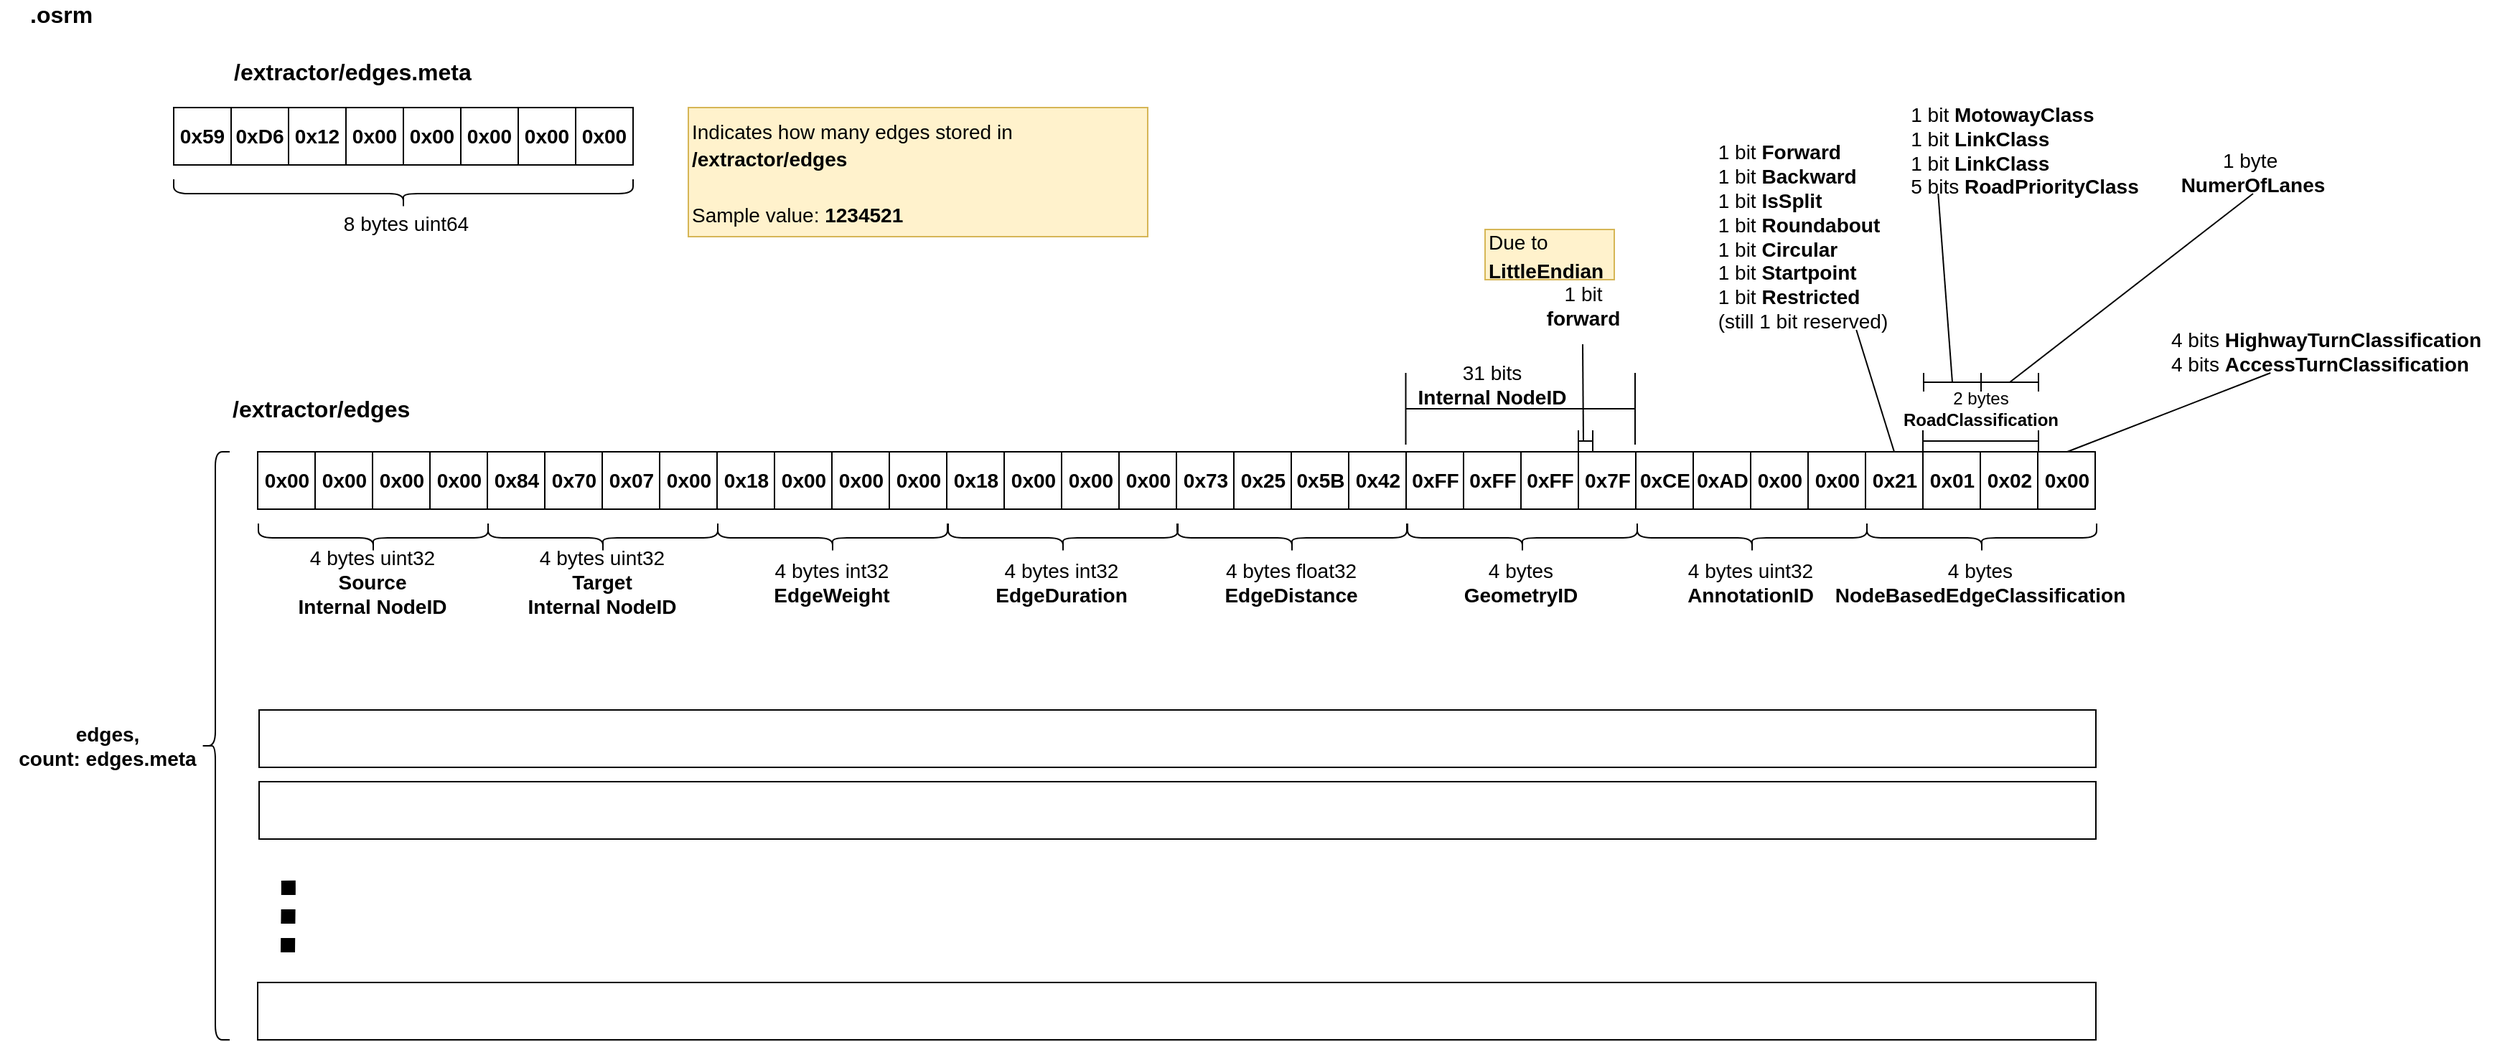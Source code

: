 <mxfile version="12.4.2" type="github" pages="1">
  <diagram id="peSgpNI3BcgGdvSU9K40" name="Page-1">
    <mxGraphModel dx="2066" dy="1163" grid="1" gridSize="10" guides="1" tooltips="1" connect="1" arrows="1" fold="1" page="1" pageScale="1" pageWidth="1169" pageHeight="827" math="0" shadow="0">
      <root>
        <mxCell id="0"/>
        <mxCell id="1" parent="0"/>
        <mxCell id="VliR9g0e-GEGa0XOMWeD-1" value="0x59" style="rounded=0;whiteSpace=wrap;html=1;fontStyle=1;fontSize=14;" parent="1" vertex="1">
          <mxGeometry x="141" y="85" width="40" height="40" as="geometry"/>
        </mxCell>
        <mxCell id="VliR9g0e-GEGa0XOMWeD-2" value="0xD6" style="rounded=0;whiteSpace=wrap;html=1;fontStyle=1;fontSize=14;" parent="1" vertex="1">
          <mxGeometry x="181" y="85" width="40" height="40" as="geometry"/>
        </mxCell>
        <mxCell id="VliR9g0e-GEGa0XOMWeD-3" value="0x12" style="rounded=0;whiteSpace=wrap;html=1;fontStyle=1;fontSize=14;" parent="1" vertex="1">
          <mxGeometry x="221" y="85" width="40" height="40" as="geometry"/>
        </mxCell>
        <mxCell id="VliR9g0e-GEGa0XOMWeD-4" value="0x00" style="rounded=0;whiteSpace=wrap;html=1;fontStyle=1;fontSize=14;" parent="1" vertex="1">
          <mxGeometry x="261" y="85" width="40" height="40" as="geometry"/>
        </mxCell>
        <mxCell id="VliR9g0e-GEGa0XOMWeD-5" value="0x00" style="rounded=0;whiteSpace=wrap;html=1;fontStyle=1;fontSize=14;" parent="1" vertex="1">
          <mxGeometry x="301" y="85" width="40" height="40" as="geometry"/>
        </mxCell>
        <mxCell id="VliR9g0e-GEGa0XOMWeD-6" value="0x00" style="rounded=0;whiteSpace=wrap;html=1;fontStyle=1;fontSize=14;" parent="1" vertex="1">
          <mxGeometry x="341" y="85" width="40" height="40" as="geometry"/>
        </mxCell>
        <mxCell id="VliR9g0e-GEGa0XOMWeD-7" value="0x00" style="rounded=0;whiteSpace=wrap;html=1;fontStyle=1;fontSize=14;" parent="1" vertex="1">
          <mxGeometry x="381" y="85" width="40" height="40" as="geometry"/>
        </mxCell>
        <mxCell id="VliR9g0e-GEGa0XOMWeD-8" value="0x00" style="rounded=0;whiteSpace=wrap;html=1;fontStyle=1;fontSize=14;" parent="1" vertex="1">
          <mxGeometry x="421" y="85" width="40" height="40" as="geometry"/>
        </mxCell>
        <mxCell id="VliR9g0e-GEGa0XOMWeD-28" value="" style="shape=curlyBracket;whiteSpace=wrap;html=1;rounded=1;fontSize=14;rotation=-90;" parent="1" vertex="1">
          <mxGeometry x="291" y="-15" width="20" height="320" as="geometry"/>
        </mxCell>
        <mxCell id="VliR9g0e-GEGa0XOMWeD-29" value="8 bytes uint64" style="text;html=1;strokeColor=none;fillColor=none;align=center;verticalAlign=middle;whiteSpace=wrap;rounded=0;fontSize=14;" parent="1" vertex="1">
          <mxGeometry x="221" y="156" width="164" height="20" as="geometry"/>
        </mxCell>
        <mxCell id="ZOe7THteKk9-Ha0sNbh8-1" value=".osrm " style="text;html=1;strokeColor=none;fillColor=none;align=left;verticalAlign=middle;whiteSpace=wrap;rounded=0;fontSize=16;fontStyle=1" parent="1" vertex="1">
          <mxGeometry x="39" y="10" width="245" height="20" as="geometry"/>
        </mxCell>
        <mxCell id="1GXQoTSjyK3YCtDIwdtC-1" value="/extractor/edges.meta" style="text;html=1;strokeColor=none;fillColor=none;align=left;verticalAlign=middle;whiteSpace=wrap;rounded=0;fontSize=16;fontStyle=1" parent="1" vertex="1">
          <mxGeometry x="181" y="50" width="245" height="20" as="geometry"/>
        </mxCell>
        <mxCell id="1GXQoTSjyK3YCtDIwdtC-2" value="&lt;font style=&quot;font-size: 14px&quot;&gt;&lt;span style=&quot;font-weight: normal&quot;&gt;Indicates how many edges stored in &lt;br&gt;&lt;/span&gt;/extractor/edges&lt;br&gt;&lt;br&gt;&lt;span style=&quot;font-weight: 400 ; text-align: center&quot;&gt;Sample value:&amp;nbsp;&lt;/span&gt;&lt;b style=&quot;text-align: center&quot;&gt;1234521&lt;/b&gt;&lt;br&gt;&lt;/font&gt;" style="text;html=1;strokeColor=#d6b656;fillColor=#fff2cc;align=left;verticalAlign=middle;whiteSpace=wrap;rounded=0;fontSize=16;fontStyle=1" parent="1" vertex="1">
          <mxGeometry x="499.5" y="85" width="320" height="90" as="geometry"/>
        </mxCell>
        <mxCell id="1GXQoTSjyK3YCtDIwdtC-5" value="/extractor/edges" style="text;html=1;strokeColor=none;fillColor=none;align=left;verticalAlign=middle;whiteSpace=wrap;rounded=0;fontSize=16;fontStyle=1" parent="1" vertex="1">
          <mxGeometry x="180" y="285" width="245" height="20" as="geometry"/>
        </mxCell>
        <mxCell id="1GXQoTSjyK3YCtDIwdtC-6" value="0x00" style="rounded=0;whiteSpace=wrap;html=1;fontStyle=1;fontSize=14;" parent="1" vertex="1">
          <mxGeometry x="199.5" y="325" width="40" height="40" as="geometry"/>
        </mxCell>
        <mxCell id="1GXQoTSjyK3YCtDIwdtC-7" value="0x00" style="rounded=0;whiteSpace=wrap;html=1;fontStyle=1;fontSize=14;" parent="1" vertex="1">
          <mxGeometry x="239.5" y="325" width="40" height="40" as="geometry"/>
        </mxCell>
        <mxCell id="1GXQoTSjyK3YCtDIwdtC-8" value="0x00" style="rounded=0;whiteSpace=wrap;html=1;fontStyle=1;fontSize=14;" parent="1" vertex="1">
          <mxGeometry x="279.5" y="325" width="40" height="40" as="geometry"/>
        </mxCell>
        <mxCell id="1GXQoTSjyK3YCtDIwdtC-9" value="0x00" style="rounded=0;whiteSpace=wrap;html=1;fontStyle=1;fontSize=14;" parent="1" vertex="1">
          <mxGeometry x="319.5" y="325" width="40" height="40" as="geometry"/>
        </mxCell>
        <mxCell id="1GXQoTSjyK3YCtDIwdtC-10" value="0x84" style="rounded=0;whiteSpace=wrap;html=1;fontStyle=1;fontSize=14;" parent="1" vertex="1">
          <mxGeometry x="359.5" y="325" width="40" height="40" as="geometry"/>
        </mxCell>
        <mxCell id="1GXQoTSjyK3YCtDIwdtC-11" value="0x70" style="rounded=0;whiteSpace=wrap;html=1;fontStyle=1;fontSize=14;" parent="1" vertex="1">
          <mxGeometry x="399.5" y="325" width="40" height="40" as="geometry"/>
        </mxCell>
        <mxCell id="1GXQoTSjyK3YCtDIwdtC-12" value="0x07" style="rounded=0;whiteSpace=wrap;html=1;fontStyle=1;fontSize=14;" parent="1" vertex="1">
          <mxGeometry x="439.5" y="325" width="40" height="40" as="geometry"/>
        </mxCell>
        <mxCell id="1GXQoTSjyK3YCtDIwdtC-13" value="0x00" style="rounded=0;whiteSpace=wrap;html=1;fontStyle=1;fontSize=14;" parent="1" vertex="1">
          <mxGeometry x="479.5" y="325" width="40" height="40" as="geometry"/>
        </mxCell>
        <mxCell id="1GXQoTSjyK3YCtDIwdtC-14" value="" style="shape=curlyBracket;whiteSpace=wrap;html=1;rounded=1;fontSize=14;rotation=-90;" parent="1" vertex="1">
          <mxGeometry x="270" y="305" width="20" height="160" as="geometry"/>
        </mxCell>
        <mxCell id="1GXQoTSjyK3YCtDIwdtC-15" value="4 bytes uint32&lt;br&gt;&lt;b&gt;Source &lt;br&gt;Internal NodeID&lt;/b&gt;&lt;b&gt;&lt;br&gt;&lt;/b&gt;" style="text;html=1;strokeColor=none;fillColor=none;align=center;verticalAlign=middle;whiteSpace=wrap;rounded=0;fontSize=14;" parent="1" vertex="1">
          <mxGeometry x="180" y="388.5" width="199" height="55" as="geometry"/>
        </mxCell>
        <mxCell id="1GXQoTSjyK3YCtDIwdtC-16" value="0x18" style="rounded=0;whiteSpace=wrap;html=1;fontStyle=1;fontSize=14;" parent="1" vertex="1">
          <mxGeometry x="519.5" y="325" width="40" height="40" as="geometry"/>
        </mxCell>
        <mxCell id="1GXQoTSjyK3YCtDIwdtC-17" value="0x00" style="rounded=0;whiteSpace=wrap;html=1;fontStyle=1;fontSize=14;" parent="1" vertex="1">
          <mxGeometry x="559.5" y="325" width="40" height="40" as="geometry"/>
        </mxCell>
        <mxCell id="1GXQoTSjyK3YCtDIwdtC-18" value="0x00" style="rounded=0;whiteSpace=wrap;html=1;fontStyle=1;fontSize=14;" parent="1" vertex="1">
          <mxGeometry x="599.5" y="325" width="40" height="40" as="geometry"/>
        </mxCell>
        <mxCell id="1GXQoTSjyK3YCtDIwdtC-19" value="0x00" style="rounded=0;whiteSpace=wrap;html=1;fontStyle=1;fontSize=14;" parent="1" vertex="1">
          <mxGeometry x="639.5" y="325" width="40" height="40" as="geometry"/>
        </mxCell>
        <mxCell id="1GXQoTSjyK3YCtDIwdtC-20" value="0x18" style="rounded=0;whiteSpace=wrap;html=1;fontStyle=1;fontSize=14;" parent="1" vertex="1">
          <mxGeometry x="679.5" y="325" width="40" height="40" as="geometry"/>
        </mxCell>
        <mxCell id="1GXQoTSjyK3YCtDIwdtC-21" value="0x00" style="rounded=0;whiteSpace=wrap;html=1;fontStyle=1;fontSize=14;" parent="1" vertex="1">
          <mxGeometry x="719.5" y="325" width="40" height="40" as="geometry"/>
        </mxCell>
        <mxCell id="1GXQoTSjyK3YCtDIwdtC-22" value="0x00" style="rounded=0;whiteSpace=wrap;html=1;fontStyle=1;fontSize=14;" parent="1" vertex="1">
          <mxGeometry x="759.5" y="325" width="40" height="40" as="geometry"/>
        </mxCell>
        <mxCell id="1GXQoTSjyK3YCtDIwdtC-23" value="0x00" style="rounded=0;whiteSpace=wrap;html=1;fontStyle=1;fontSize=14;" parent="1" vertex="1">
          <mxGeometry x="799.5" y="325" width="40" height="40" as="geometry"/>
        </mxCell>
        <mxCell id="1GXQoTSjyK3YCtDIwdtC-24" value="" style="shape=curlyBracket;whiteSpace=wrap;html=1;rounded=1;fontSize=14;rotation=-90;" parent="1" vertex="1">
          <mxGeometry x="430" y="305" width="20" height="160" as="geometry"/>
        </mxCell>
        <mxCell id="1GXQoTSjyK3YCtDIwdtC-31" value="" style="shape=curlyBracket;whiteSpace=wrap;html=1;rounded=1;fontSize=14;rotation=0;" parent="1" vertex="1">
          <mxGeometry x="160" y="325" width="20" height="410" as="geometry"/>
        </mxCell>
        <mxCell id="1GXQoTSjyK3YCtDIwdtC-32" value="" style="rounded=0;whiteSpace=wrap;html=1;" parent="1" vertex="1">
          <mxGeometry x="200.5" y="505" width="1279.5" height="40" as="geometry"/>
        </mxCell>
        <mxCell id="1GXQoTSjyK3YCtDIwdtC-33" value="" style="rounded=0;whiteSpace=wrap;html=1;" parent="1" vertex="1">
          <mxGeometry x="200.5" y="555" width="1279.5" height="40" as="geometry"/>
        </mxCell>
        <mxCell id="1GXQoTSjyK3YCtDIwdtC-34" value="" style="endArrow=none;dashed=1;html=1;strokeWidth=10;strokeColor=#000000;rounded=1;dashPattern=1 1;" parent="1" edge="1">
          <mxGeometry width="50" height="50" relative="1" as="geometry">
            <mxPoint x="220.5" y="674" as="sourcePoint"/>
            <mxPoint x="220.5" y="614" as="targetPoint"/>
            <Array as="points">
              <mxPoint x="221" y="624"/>
            </Array>
          </mxGeometry>
        </mxCell>
        <mxCell id="1GXQoTSjyK3YCtDIwdtC-35" value="&lt;b&gt;edges, &lt;br&gt;count: edges.meta&lt;/b&gt;" style="text;html=1;strokeColor=none;fillColor=none;align=center;verticalAlign=middle;whiteSpace=wrap;rounded=0;fontSize=14;" parent="1" vertex="1">
          <mxGeometry x="20" y="497.5" width="150" height="65" as="geometry"/>
        </mxCell>
        <mxCell id="1GXQoTSjyK3YCtDIwdtC-36" value="" style="rounded=0;whiteSpace=wrap;html=1;" parent="1" vertex="1">
          <mxGeometry x="199.5" y="695" width="1280.5" height="40" as="geometry"/>
        </mxCell>
        <mxCell id="1GXQoTSjyK3YCtDIwdtC-38" value="4 bytes uint32&lt;br&gt;&lt;b&gt;Target &lt;br&gt;Internal NodeID&lt;/b&gt;&lt;b&gt;&lt;br&gt;&lt;/b&gt;" style="text;html=1;strokeColor=none;fillColor=none;align=center;verticalAlign=middle;whiteSpace=wrap;rounded=0;fontSize=14;" parent="1" vertex="1">
          <mxGeometry x="339.5" y="388.5" width="199" height="55" as="geometry"/>
        </mxCell>
        <mxCell id="LCOS7pQHtBjKBEXSgl_J-1" value="" style="shape=curlyBracket;whiteSpace=wrap;html=1;rounded=1;fontSize=14;rotation=-90;" parent="1" vertex="1">
          <mxGeometry x="590" y="305" width="20" height="160" as="geometry"/>
        </mxCell>
        <mxCell id="LCOS7pQHtBjKBEXSgl_J-2" value="4 bytes int32&lt;br&gt;&lt;b&gt;EdgeWeight&lt;br&gt;&lt;/b&gt;" style="text;html=1;strokeColor=none;fillColor=none;align=center;verticalAlign=middle;whiteSpace=wrap;rounded=0;fontSize=14;" parent="1" vertex="1">
          <mxGeometry x="499.5" y="388.5" width="199" height="55" as="geometry"/>
        </mxCell>
        <mxCell id="LCOS7pQHtBjKBEXSgl_J-3" value="" style="shape=curlyBracket;whiteSpace=wrap;html=1;rounded=1;fontSize=14;rotation=-90;" parent="1" vertex="1">
          <mxGeometry x="750.5" y="305" width="20" height="160" as="geometry"/>
        </mxCell>
        <mxCell id="LCOS7pQHtBjKBEXSgl_J-4" value="4 bytes int32&lt;br&gt;&lt;b&gt;EdgeDuration&lt;br&gt;&lt;/b&gt;" style="text;html=1;strokeColor=none;fillColor=none;align=center;verticalAlign=middle;whiteSpace=wrap;rounded=0;fontSize=14;" parent="1" vertex="1">
          <mxGeometry x="660" y="388.5" width="199" height="55" as="geometry"/>
        </mxCell>
        <mxCell id="LCOS7pQHtBjKBEXSgl_J-5" value="0x73" style="rounded=0;whiteSpace=wrap;html=1;fontStyle=1;fontSize=14;" parent="1" vertex="1">
          <mxGeometry x="839.5" y="325" width="40" height="40" as="geometry"/>
        </mxCell>
        <mxCell id="LCOS7pQHtBjKBEXSgl_J-6" value="0x25" style="rounded=0;whiteSpace=wrap;html=1;fontStyle=1;fontSize=14;" parent="1" vertex="1">
          <mxGeometry x="879.5" y="325" width="40" height="40" as="geometry"/>
        </mxCell>
        <mxCell id="LCOS7pQHtBjKBEXSgl_J-7" value="0x5B" style="rounded=0;whiteSpace=wrap;html=1;fontStyle=1;fontSize=14;" parent="1" vertex="1">
          <mxGeometry x="919.5" y="325" width="40" height="40" as="geometry"/>
        </mxCell>
        <mxCell id="LCOS7pQHtBjKBEXSgl_J-8" value="0x42" style="rounded=0;whiteSpace=wrap;html=1;fontStyle=1;fontSize=14;" parent="1" vertex="1">
          <mxGeometry x="959.5" y="325" width="40" height="40" as="geometry"/>
        </mxCell>
        <mxCell id="LCOS7pQHtBjKBEXSgl_J-9" value="0xFF" style="rounded=0;whiteSpace=wrap;html=1;fontStyle=1;fontSize=14;" parent="1" vertex="1">
          <mxGeometry x="999.5" y="325" width="40" height="40" as="geometry"/>
        </mxCell>
        <mxCell id="LCOS7pQHtBjKBEXSgl_J-10" value="0xFF" style="rounded=0;whiteSpace=wrap;html=1;fontStyle=1;fontSize=14;" parent="1" vertex="1">
          <mxGeometry x="1039.5" y="325" width="40" height="40" as="geometry"/>
        </mxCell>
        <mxCell id="LCOS7pQHtBjKBEXSgl_J-11" value="0xFF" style="rounded=0;whiteSpace=wrap;html=1;fontStyle=1;fontSize=14;" parent="1" vertex="1">
          <mxGeometry x="1079.5" y="325" width="40" height="40" as="geometry"/>
        </mxCell>
        <mxCell id="LCOS7pQHtBjKBEXSgl_J-12" value="0x7F" style="rounded=0;whiteSpace=wrap;html=1;fontStyle=1;fontSize=14;" parent="1" vertex="1">
          <mxGeometry x="1119.5" y="325" width="40" height="40" as="geometry"/>
        </mxCell>
        <mxCell id="LCOS7pQHtBjKBEXSgl_J-13" value="0xCE" style="rounded=0;whiteSpace=wrap;html=1;fontStyle=1;fontSize=14;" parent="1" vertex="1">
          <mxGeometry x="1159.5" y="325" width="40" height="40" as="geometry"/>
        </mxCell>
        <mxCell id="LCOS7pQHtBjKBEXSgl_J-14" value="0xAD" style="rounded=0;whiteSpace=wrap;html=1;fontStyle=1;fontSize=14;" parent="1" vertex="1">
          <mxGeometry x="1199.5" y="325" width="40" height="40" as="geometry"/>
        </mxCell>
        <mxCell id="LCOS7pQHtBjKBEXSgl_J-15" value="0x00" style="rounded=0;whiteSpace=wrap;html=1;fontStyle=1;fontSize=14;" parent="1" vertex="1">
          <mxGeometry x="1239.5" y="325" width="40" height="40" as="geometry"/>
        </mxCell>
        <mxCell id="LCOS7pQHtBjKBEXSgl_J-16" value="0x00" style="rounded=0;whiteSpace=wrap;html=1;fontStyle=1;fontSize=14;" parent="1" vertex="1">
          <mxGeometry x="1279.5" y="325" width="40" height="40" as="geometry"/>
        </mxCell>
        <mxCell id="LCOS7pQHtBjKBEXSgl_J-17" value="0x21" style="rounded=0;whiteSpace=wrap;html=1;fontStyle=1;fontSize=14;" parent="1" vertex="1">
          <mxGeometry x="1319.5" y="325" width="40" height="40" as="geometry"/>
        </mxCell>
        <mxCell id="LCOS7pQHtBjKBEXSgl_J-18" value="0x01" style="rounded=0;whiteSpace=wrap;html=1;fontStyle=1;fontSize=14;" parent="1" vertex="1">
          <mxGeometry x="1359.5" y="325" width="40" height="40" as="geometry"/>
        </mxCell>
        <mxCell id="LCOS7pQHtBjKBEXSgl_J-19" value="0x02" style="rounded=0;whiteSpace=wrap;html=1;fontStyle=1;fontSize=14;" parent="1" vertex="1">
          <mxGeometry x="1399.5" y="325" width="40" height="40" as="geometry"/>
        </mxCell>
        <mxCell id="LCOS7pQHtBjKBEXSgl_J-20" value="0x00" style="rounded=0;whiteSpace=wrap;html=1;fontStyle=1;fontSize=14;" parent="1" vertex="1">
          <mxGeometry x="1439.5" y="325" width="40" height="40" as="geometry"/>
        </mxCell>
        <mxCell id="LCOS7pQHtBjKBEXSgl_J-21" value="" style="shape=curlyBracket;whiteSpace=wrap;html=1;rounded=1;fontSize=14;rotation=-90;" parent="1" vertex="1">
          <mxGeometry x="910" y="305" width="20" height="160" as="geometry"/>
        </mxCell>
        <mxCell id="LCOS7pQHtBjKBEXSgl_J-22" value="4 bytes float32&lt;br&gt;&lt;b&gt;EdgeDistance&lt;br&gt;&lt;/b&gt;" style="text;html=1;strokeColor=none;fillColor=none;align=center;verticalAlign=middle;whiteSpace=wrap;rounded=0;fontSize=14;" parent="1" vertex="1">
          <mxGeometry x="819.5" y="388.5" width="199" height="55" as="geometry"/>
        </mxCell>
        <mxCell id="LCOS7pQHtBjKBEXSgl_J-23" value="" style="shape=curlyBracket;whiteSpace=wrap;html=1;rounded=1;fontSize=14;rotation=-90;" parent="1" vertex="1">
          <mxGeometry x="1070.5" y="305" width="20" height="160" as="geometry"/>
        </mxCell>
        <mxCell id="LCOS7pQHtBjKBEXSgl_J-24" value="4 bytes&lt;br&gt;&lt;b&gt;GeometryID&lt;br&gt;&lt;/b&gt;" style="text;html=1;strokeColor=none;fillColor=none;align=center;verticalAlign=middle;whiteSpace=wrap;rounded=0;fontSize=14;" parent="1" vertex="1">
          <mxGeometry x="980" y="388.5" width="199" height="55" as="geometry"/>
        </mxCell>
        <mxCell id="LCOS7pQHtBjKBEXSgl_J-25" value="" style="shape=curlyBracket;whiteSpace=wrap;html=1;rounded=1;fontSize=14;rotation=-90;" parent="1" vertex="1">
          <mxGeometry x="1230.5" y="305" width="20" height="160" as="geometry"/>
        </mxCell>
        <mxCell id="LCOS7pQHtBjKBEXSgl_J-26" value="4 bytes uint32&lt;br&gt;&lt;b&gt;AnnotationID&lt;br&gt;&lt;/b&gt;" style="text;html=1;strokeColor=none;fillColor=none;align=center;verticalAlign=middle;whiteSpace=wrap;rounded=0;fontSize=14;" parent="1" vertex="1">
          <mxGeometry x="1140" y="388.5" width="199" height="55" as="geometry"/>
        </mxCell>
        <mxCell id="LCOS7pQHtBjKBEXSgl_J-27" value="" style="shape=curlyBracket;whiteSpace=wrap;html=1;rounded=1;fontSize=14;rotation=-90;" parent="1" vertex="1">
          <mxGeometry x="1390.5" y="305" width="20" height="160" as="geometry"/>
        </mxCell>
        <mxCell id="LCOS7pQHtBjKBEXSgl_J-28" value="4 bytes&lt;br&gt;&lt;b&gt;NodeBasedEdgeClassification&lt;br&gt;&lt;/b&gt;" style="text;html=1;strokeColor=none;fillColor=none;align=center;verticalAlign=middle;whiteSpace=wrap;rounded=0;fontSize=14;" parent="1" vertex="1">
          <mxGeometry x="1300" y="388.5" width="199" height="55" as="geometry"/>
        </mxCell>
        <mxCell id="LCOS7pQHtBjKBEXSgl_J-29" value="" style="shape=crossbar;whiteSpace=wrap;html=1;rounded=1;" parent="1" vertex="1">
          <mxGeometry x="999.25" y="270" width="159.75" height="50" as="geometry"/>
        </mxCell>
        <mxCell id="LCOS7pQHtBjKBEXSgl_J-31" value="" style="shape=crossbar;whiteSpace=wrap;html=1;rounded=1;" parent="1" vertex="1">
          <mxGeometry x="1119.5" y="310" width="10" height="15" as="geometry"/>
        </mxCell>
        <mxCell id="LCOS7pQHtBjKBEXSgl_J-32" value="31 bits&lt;br&gt;&lt;b&gt;Internal NodeID&lt;br&gt;&lt;/b&gt;" style="text;html=1;strokeColor=none;fillColor=none;align=center;verticalAlign=middle;whiteSpace=wrap;rounded=0;fontSize=14;" parent="1" vertex="1">
          <mxGeometry x="959.5" y="250" width="199" height="55" as="geometry"/>
        </mxCell>
        <mxCell id="LCOS7pQHtBjKBEXSgl_J-33" value="1 bit&lt;br&gt;&lt;b&gt;forward&lt;br&gt;&lt;/b&gt;" style="text;html=1;strokeColor=none;fillColor=none;align=center;verticalAlign=middle;whiteSpace=wrap;rounded=0;fontSize=14;" parent="1" vertex="1">
          <mxGeometry x="1077.75" y="195" width="89.5" height="55" as="geometry"/>
        </mxCell>
        <mxCell id="aOTyq8T4zzu366zdv131-3" value="" style="endArrow=none;html=1;entryX=0.5;entryY=1;entryDx=0;entryDy=0;" parent="1" target="LCOS7pQHtBjKBEXSgl_J-33" edge="1">
          <mxGeometry width="50" height="50" relative="1" as="geometry">
            <mxPoint x="1123" y="318" as="sourcePoint"/>
            <mxPoint x="1143" y="258" as="targetPoint"/>
          </mxGeometry>
        </mxCell>
        <mxCell id="aOTyq8T4zzu366zdv131-6" value="&lt;font style=&quot;font-size: 14px&quot;&gt;&lt;span style=&quot;font-weight: normal&quot;&gt;Due to&lt;/span&gt; LittleEndian&lt;br&gt;&lt;/font&gt;" style="text;html=1;strokeColor=#d6b656;fillColor=#fff2cc;align=left;verticalAlign=middle;whiteSpace=wrap;rounded=0;fontSize=16;fontStyle=1" parent="1" vertex="1">
          <mxGeometry x="1054.5" y="170" width="90" height="35" as="geometry"/>
        </mxCell>
        <mxCell id="aOTyq8T4zzu366zdv131-15" style="rounded=0;orthogonalLoop=1;jettySize=auto;html=1;exitX=0.75;exitY=1;exitDx=0;exitDy=0;entryX=0.5;entryY=0;entryDx=0;entryDy=0;endArrow=none;endFill=0;" parent="1" source="aOTyq8T4zzu366zdv131-7" target="LCOS7pQHtBjKBEXSgl_J-17" edge="1">
          <mxGeometry relative="1" as="geometry"/>
        </mxCell>
        <mxCell id="aOTyq8T4zzu366zdv131-7" value="&lt;div style=&quot;text-align: left&quot;&gt;1 bit &lt;b&gt;Forward&lt;/b&gt;&lt;/div&gt;&lt;div style=&quot;text-align: left&quot;&gt;1 bit &lt;b&gt;Backward&lt;/b&gt;&lt;/div&gt;&lt;div style=&quot;text-align: left&quot;&gt;1 bit &lt;b&gt;IsSplit&lt;/b&gt;&lt;/div&gt;&lt;div style=&quot;text-align: left&quot;&gt;1 bit &lt;b&gt;Roundabout&lt;/b&gt;&lt;/div&gt;&lt;div style=&quot;text-align: left&quot;&gt;1 bit &lt;b&gt;Circular&lt;/b&gt;&lt;/div&gt;&lt;div style=&quot;text-align: left&quot;&gt;1 bit &lt;b&gt;Startpoint&lt;/b&gt;&lt;/div&gt;&lt;div style=&quot;text-align: left&quot;&gt;&lt;span&gt;1 bit&amp;nbsp;&lt;/span&gt;&lt;b&gt;Restricted&lt;/b&gt;&lt;/div&gt;&lt;div style=&quot;text-align: left&quot;&gt;(still 1 bit reserved)&lt;/div&gt;" style="text;html=1;strokeColor=none;fillColor=none;align=center;verticalAlign=middle;whiteSpace=wrap;rounded=0;fontSize=14;" parent="1" vertex="1">
          <mxGeometry x="1199.5" y="110" width="151.5" height="130" as="geometry"/>
        </mxCell>
        <mxCell id="aOTyq8T4zzu366zdv131-16" value="&lt;div style=&quot;text-align: left&quot;&gt;&lt;span&gt;4 bits&amp;nbsp;&lt;/span&gt;&lt;b&gt;HighwayTurnClassification&lt;/b&gt;&lt;br&gt;&lt;/div&gt;&lt;div style=&quot;text-align: left&quot;&gt;&lt;span&gt;4 bits&amp;nbsp;&lt;/span&gt;&lt;b&gt;AccessTurnClassification&lt;/b&gt;&lt;/div&gt;" style="text;html=1;strokeColor=none;fillColor=none;align=center;verticalAlign=middle;whiteSpace=wrap;rounded=0;fontSize=14;" parent="1" vertex="1">
          <mxGeometry x="1520" y="240" width="240.5" height="30" as="geometry"/>
        </mxCell>
        <mxCell id="aOTyq8T4zzu366zdv131-17" value="" style="endArrow=none;html=1;" parent="1" target="aOTyq8T4zzu366zdv131-16" edge="1">
          <mxGeometry width="50" height="50" relative="1" as="geometry">
            <mxPoint x="1460" y="325" as="sourcePoint"/>
            <mxPoint x="1480" y="265" as="targetPoint"/>
          </mxGeometry>
        </mxCell>
        <mxCell id="aOTyq8T4zzu366zdv131-18" value="&lt;div style=&quot;text-align: left&quot;&gt;&lt;span&gt;1 bit&amp;nbsp;&lt;/span&gt;&lt;b&gt;MotowayClass&lt;/b&gt;&lt;br&gt;&lt;/div&gt;&lt;div style=&quot;text-align: left&quot;&gt;&lt;span&gt;1 bit&amp;nbsp;&lt;/span&gt;&lt;b&gt;LinkClass&lt;/b&gt;&lt;/div&gt;&lt;div style=&quot;text-align: left&quot;&gt;1 bit&amp;nbsp;&lt;b&gt;LinkClass&lt;/b&gt;&lt;b&gt;&lt;br&gt;&lt;/b&gt;&lt;/div&gt;&lt;div style=&quot;text-align: left&quot;&gt;5 bits&amp;nbsp;&lt;b&gt;RoadPriorityClass&lt;/b&gt;&lt;/div&gt;" style="text;html=1;strokeColor=none;fillColor=none;align=center;verticalAlign=middle;whiteSpace=wrap;rounded=0;fontSize=14;" parent="1" vertex="1">
          <mxGeometry x="1310" y="85" width="240.5" height="60" as="geometry"/>
        </mxCell>
        <mxCell id="aOTyq8T4zzu366zdv131-19" style="rounded=0;orthogonalLoop=1;jettySize=auto;html=1;exitX=0.25;exitY=1;exitDx=0;exitDy=0;endArrow=none;endFill=0;entryX=0.5;entryY=0.5;entryDx=0;entryDy=0;entryPerimeter=0;" parent="1" source="aOTyq8T4zzu366zdv131-18" target="aOTyq8T4zzu366zdv131-24" edge="1">
          <mxGeometry relative="1" as="geometry">
            <mxPoint x="1323.125" y="250" as="sourcePoint"/>
            <mxPoint x="1370" y="260" as="targetPoint"/>
          </mxGeometry>
        </mxCell>
        <mxCell id="aOTyq8T4zzu366zdv131-20" value="&lt;div&gt;&lt;span&gt;1 byte&amp;nbsp;&lt;/span&gt;&lt;/div&gt;&lt;div&gt;&lt;b&gt;NumerOfLanes&lt;/b&gt;&lt;br&gt;&lt;/div&gt;" style="text;html=1;strokeColor=none;fillColor=none;align=center;verticalAlign=middle;whiteSpace=wrap;rounded=0;fontSize=14;" parent="1" vertex="1">
          <mxGeometry x="1520" y="115" width="139" height="30" as="geometry"/>
        </mxCell>
        <mxCell id="aOTyq8T4zzu366zdv131-21" style="rounded=0;orthogonalLoop=1;jettySize=auto;html=1;exitX=0.5;exitY=1;exitDx=0;exitDy=0;endArrow=none;endFill=0;entryX=0.5;entryY=0.5;entryDx=0;entryDy=0;entryPerimeter=0;" parent="1" source="aOTyq8T4zzu366zdv131-20" target="aOTyq8T4zzu366zdv131-26" edge="1">
          <mxGeometry relative="1" as="geometry">
            <mxPoint x="1380.125" y="155" as="sourcePoint"/>
            <mxPoint x="1430" y="260" as="targetPoint"/>
          </mxGeometry>
        </mxCell>
        <mxCell id="aOTyq8T4zzu366zdv131-22" value="" style="shape=crossbar;whiteSpace=wrap;html=1;rounded=1;" parent="1" vertex="1">
          <mxGeometry x="1359.5" y="310" width="80.5" height="15" as="geometry"/>
        </mxCell>
        <mxCell id="aOTyq8T4zzu366zdv131-23" value="2 bytes&lt;br style=&quot;font-size: 12px;&quot;&gt;&lt;b style=&quot;font-size: 12px;&quot;&gt;RoadClassification&lt;br style=&quot;font-size: 12px;&quot;&gt;&lt;/b&gt;" style="text;html=1;strokeColor=none;fillColor=none;align=center;verticalAlign=middle;whiteSpace=wrap;rounded=0;fontSize=12;" parent="1" vertex="1">
          <mxGeometry x="1329.5" y="280" width="140" height="30" as="geometry"/>
        </mxCell>
        <mxCell id="aOTyq8T4zzu366zdv131-24" value="" style="shape=crossbar;whiteSpace=wrap;html=1;rounded=1;fontSize=12;" parent="1" vertex="1">
          <mxGeometry x="1360" y="270" width="40" height="13" as="geometry"/>
        </mxCell>
        <mxCell id="aOTyq8T4zzu366zdv131-26" value="" style="shape=crossbar;whiteSpace=wrap;html=1;rounded=1;fontSize=12;" parent="1" vertex="1">
          <mxGeometry x="1400" y="270" width="40" height="13" as="geometry"/>
        </mxCell>
      </root>
    </mxGraphModel>
  </diagram>
</mxfile>

